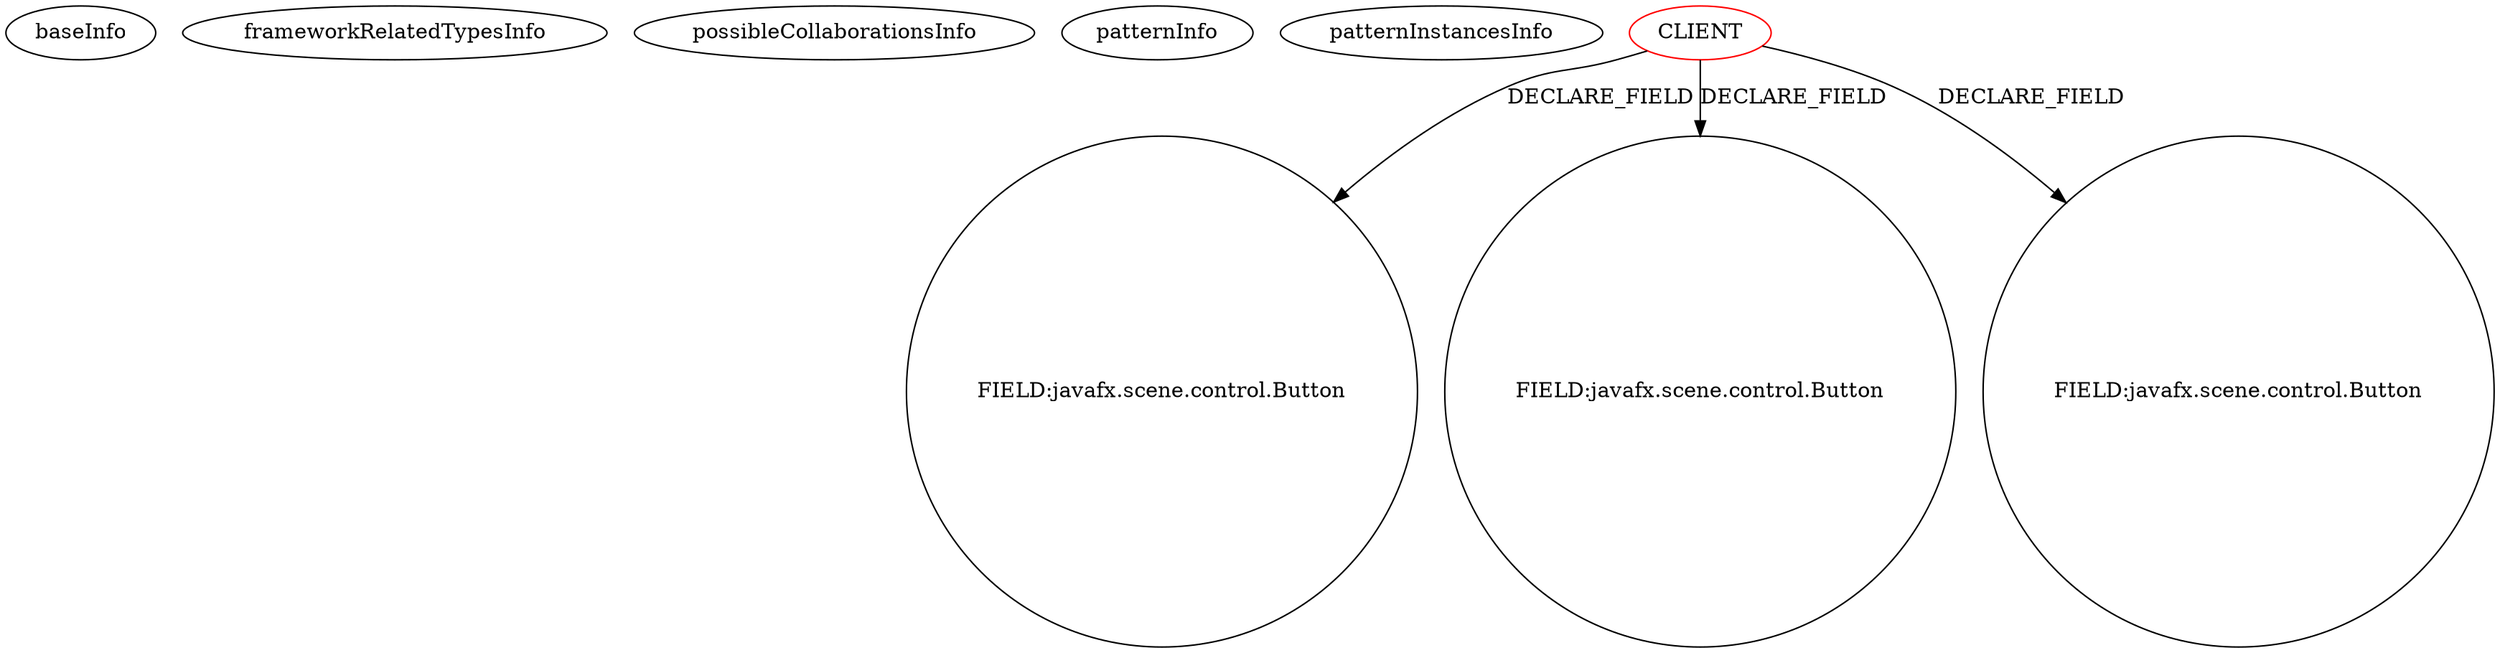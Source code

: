 digraph {
baseInfo[graphId=100,category="pattern",isAnonymous=false,possibleRelation=false]
frameworkRelatedTypesInfo[]
possibleCollaborationsInfo[]
patternInfo[frequency=62.0,patternRootClient=0]
patternInstancesInfo[0="jasonwr-jhuep_ent_web_dev~/jasonwr-jhuep_ent_web_dev/jhuep_ent_web_dev-master/src/hw6/main/WebBuyer.java~WebBuyer~3282",1="iloop-kiosk-KIOSK-Project~/iloop-kiosk-KIOSK-Project/KIOSK-Project-master/src/oit/iloop/kiosk/kiosk_schoolmap/CampusMapMainController.java~CampusMapMainController~3149",2="iloop-kiosk-KIOSK-Project~/iloop-kiosk-KIOSK-Project/KIOSK-Project-master/src/oit/iloop/kiosk/kiosk_main/KioskMainController.java~KioskMainController~3135",3="henrik-bak-scbuildplanner~/henrik-bak-scbuildplanner/scbuildplanner-master/src/main/java/com/ezzored/starcraftbuildplanner/controller/MainWindowController.java~MainWindowController~2923",4="brunoborges-fx2048~/brunoborges-fx2048/fx2048-master/src/game2048/Board.java~Board~2229",5="bianconejo-CEFX~/bianconejo-CEFX/CEFX-master/src/cefx/CEGestionRemisesController.java~CEGestionRemisesController~2018",6="bianconejo-CEFX~/bianconejo-CEFX/CEFX-master/src/cefx/CEPrincipalController.java~CEPrincipalController~2114",7="joelburget-miftiwac~/joelburget-miftiwac/miftiwac-master/src/Dynamic_page.java~Dynamic_page~3333",8="dony1990-ProsDesktop~/dony1990-ProsDesktop/ProsDesktop-master/src/nicon/NiconDesktop/guifx/NiconImage/NiconImageFXMLController.java~NiconImageFXMLController~2548",9="JustinAarden-C2J-Stamboom~/JustinAarden-C2J-Stamboom/C2J-Stamboom-master/src/stamboom/gui/StamboomFXController.java~StamboomFXController~734",10="diogocs1-FPessoais~/diogocs1-FPessoais/FPessoais-master/FinancasPessoais/src/app/controllers/HomeController.java~HomeController~2490",11="iloop-kiosk-KIOSK-Project~/iloop-kiosk-KIOSK-Project/KIOSK-Project-master/src/oit/iloop/kiosk/test/MainApplicationController.java~MainApplicationController~3172",12="Digital87-GUS-Teryt-Parser~/Digital87-GUS-Teryt-Parser/GUS-Teryt-Parser-master/src/main/java/net/kados/gtp/app/controllers/modules/FormController.java~FormController~381",13="walker-clint-AIProj3~/walker-clint-AIProj3/AIProj3-master/src/application/GameBoardController.java~GameBoardController~4712",14="bianconejo-CEFX~/bianconejo-CEFX/CEFX-master/src/cefx/CECommandeController.java~CECommandeController~2084",15="dony1990-ProsDesktop~/dony1990-ProsDesktop/ProsDesktop-master/src/nicon/NiconDesktop/guifx/Plugins/PluginsController.java~PluginsController~2568",16="sk44-javafx-mirroring-tool~/sk44-javafx-mirroring-tool/javafx-mirroring-tool-master/src/main/java/sk44/mirroringtool/MainWindowController.java~MainWindowController~4211",17="dony1990-ProsDesktop~/dony1990-ProsDesktop/ProsDesktop-master/src/nicon/NiconDesktop/guifx/NiconNavigator/NavegadorController.java~NavegadorController~2563",18="ajithkp560-quizmaster~/ajithkp560-quizmaster/quizmaster-master/QuizProgram_SRC/QuizProgram/src/quizprogram/SampleController.java~SampleController~1753",19="szabel01-kontenery~/szabel01-kontenery/kontenery-master/src/main/java/pl/p/lodz/container/controller/FXMLController.java~FXMLController~4418",20="RomeoGolf-BC~/RomeoGolf-BC/BC-master/src/romeogolf/bc/MainController.java~MainController~1142",21="matanghuy-SPCA~/matanghuy-SPCA/SPCA-master/SPCA/src/controllers/TransController.java~TransController~3572",22="making-todo-tsa~/making-todo-tsa/todo-tsa-master/todo-fx/src/main/java/todo/app/TodoController.java~TodoController~3522",23="demibenari-cd-catalog~/demibenari-cd-catalog/cd-catalog-master/src/cd/catalog/EditCDFormController.java~EditCDFormController~2395",24="nielsmaneschijn-8bit~/nielsmaneschijn-8bit/8bit-master/src/net/maneschijn/bleep/core/MathFX.java~MathFX~3756",25="Jamakasi-JMCLauncherFX~/Jamakasi-JMCLauncherFX/JMCLauncherFX-master/src/jmclauncherfx/OptionsWindowController.java~OptionsWindowController~610",26="dodaio-SoftwareBlack21G~/dodaio-SoftwareBlack21G/SoftwareBlack21G-master/Blackjack/src/Viewer/MainGamev2Controller.java~MainGamev2Controller~2521",27="soonzsoonz-QuickFoot~/soonzsoonz-QuickFoot/QuickFoot-master/src/application/FXMLAdoptionController.java~FXMLAdoptionController~4247",28="Edenm-BlackJack~/Edenm-BlackJack/BlackJack-master/src/View/TableController.java~TableController~394",29="prashker-KingsSGF~/prashker-KingsSGF/KingsSGF-master/src/uiSam/FighterView.java~FighterView~3912",30="gleba-cppoints~/gleba-cppoints/cppoints-master/src/cpapp/view/ReadFormController.java~ReadFormController~2757",31="warpcorebreach-AAH~/warpcorebreach-AAH/AAH-master/AAH/src/aah/MgrHomepageController.java~MgrHomepageController~4734",32="candybibby-Snake~/candybibby-Snake/Snake-master/src/graphicsJavaFX/Controller.java~Controller~2239",33="weltensturm-milca~/weltensturm-milca/milca-master/src/milca/GUIController.java~GUIController~4745",34="iloop-kiosk-KIOSK-Project~/iloop-kiosk-KIOSK-Project/KIOSK-Project-master/src/oit/iloop/kiosk/kiosk_examination/ExaminationMainController.java~ExaminationMainController~3122",35="amonker-Trans~/amonker-Trans/Trans-master/src/cn/jingyun/trans/Project.java~Project~1849",36="taylorthurlow-panda~/taylorthurlow-panda/panda-master/src/edu/TaylorThurlow/WindowMainController.java~WindowMainController~4508",37="sushkrish-CityLife~/sushkrish-CityLife/CityLife-master/src/view/StartScene.java~StartScene~4318",38="novosga-painel-fx~/novosga-painel-fx/painel-fx-master/src/org/novosga/painel/client/ui/Controller.java~Controller~3787",39="JCake-CoupGameProgram~/JCake-CoupGameProgram/CoupGameProgram-master/src/game/remote/PlayerUi.java~PlayerUi~579",40="amonker-Trans~/amonker-Trans/Trans-master/src/cn/jingyun/trans/MainPane.java~MainPane~1847",41="Fisiu-skontrumFx~/Fisiu-skontrumFx/skontrumFx-master/skontrumFxApp/src/application/SkontrumController.java~SkontrumController~457",42="hock323-eventManager~/hock323-eventManager/EventManager-master/src/eventManager/controller/pokerTournament/TournamentController.java~TournamentController~3009",43="Technius-Starbound-Mod-Toolkit~/Technius-Starbound-Mod-Toolkit/Starbound-Mod-Toolkit-master/src/main/java/co/technius/starboundmodtoolkit/mod/assetpane/RecipeAssetPane.java~RecipeAssetPane~1429",44="VectorSoftworks-MediaRealmOfficial~/VectorSoftworks-MediaRealmOfficial/MediaRealmOfficial-master/src/net/vectorgaming/mediarealm/ui/controllers/ComponentController.java~ComponentController~1586",45="amonker-Trans~/amonker-Trans/Trans-master/src/cn/jingyun/trans/FFmpegArgumentsManagerPane.java~FFmpegArgumentsManagerPane~1846",46="demibenari-cd-catalog~/demibenari-cd-catalog/cd-catalog-master/src/cd/catalog/MainFormController.java~MainFormController~2392",47="MasterGlaISTIC-aocproject~/MasterGlaISTIC-aocproject/aocproject-master/metronome/src/main/java/fr/istic/aocproject/ihm/IHMController.java~IHMController~898",48="Tsaru-Java-MP3-Visualizations~/Tsaru-Java-MP3-Visualizations/Java-MP3-Visualizations-master/mp3 Visualization/src/VisualizationInterface.java~VisualizationInterface~1511",49="atsticks-FXOne~/atsticks-FXOne/FXOne-master/org.fxone/fxone-ui/src/main/java/org/fxone/ui/rt/nav/ViewNavigationToolbar.java~ViewNavigationToolbar~1960",50="Dahwar-Calculator~/Dahwar-Calculator/Calculator-master/src/fr/alsace/lacroix/calculator/SampleController.java~SampleController~308",51="mrempala-sp~/mrempala-sp/sp-master/src/application/VcSetupSquibGroups.java~VcSetupSquibGroups~3676",52="mrempala-sp~/mrempala-sp/sp-master/src/application/VcSequencePreview.java~VcSequencePreview~3683",53="Technius-Starbound-Mod-Toolkit~/Technius-Starbound-Mod-Toolkit/Starbound-Mod-Toolkit-master/src/main/java/co/technius/starboundmodtoolkit/utilui/SwappableNodePane.java~SwappableNodePane~1458",54="if12b051-SWP_Paint~/if12b051-SWP_Paint/SWP_Paint-master/SWP_Paint/src/gui/MainController.java~MainController~3089",55="tgregerson-lc3~/tgregerson-lc3/lc3-master/LC3Sim/src/lc3sim/ui/UIFXMain.java~UIFXMain~4520",56="DOOOOOM-jmpd-shared~/DOOOOOM-jmpd-shared/jmpd-shared-master/src/dooooom/jmpd/client/gui/javafx/MainViewController.java~MainViewController~294",57="mouradsaadi-LO23-IHM~/mouradsaadi-LO23-IHM/LO23-IHM-master/Sudoku-IHM/src/sudoko/ihm/vue/FXMLDocumentController.java~FXMLDocumentController~3651",58="weltensturm-milca~/weltensturm-milca/milca-master/src/milca/GUI.java~GUI~4747",59="NirmalL-Shark~/NirmalL-Shark/Shark-master/src/Controller.java~Controller~1009",60="crosswords-testEnvironment~/crosswords-testEnvironment/testEnvironment-master/src/GUI/MainController.java~MainController~2315",61="mathiasj33-VocLearn~/mathiasj33-VocLearn/VocLearn-master/src/net/softwarepage/voclearn/code/Gui.java~Gui~3576"]
20[label="FIELD:javafx.scene.control.Button",vertexType="FIELD_DECLARATION",isFrameworkType=false,shape=circle]
0[label="CLIENT",vertexType="ROOT_CLIENT_CLASS_DECLARATION",isFrameworkType=false,color=red]
40[label="FIELD:javafx.scene.control.Button",vertexType="FIELD_DECLARATION",isFrameworkType=false,shape=circle]
34[label="FIELD:javafx.scene.control.Button",vertexType="FIELD_DECLARATION",isFrameworkType=false,shape=circle]
0->34[label="DECLARE_FIELD"]
0->20[label="DECLARE_FIELD"]
0->40[label="DECLARE_FIELD"]
}
